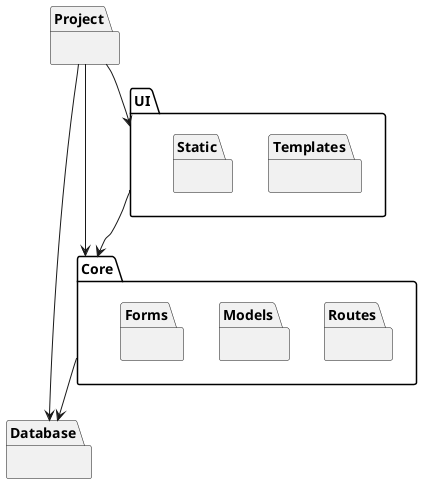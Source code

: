 @startuml

package "Project" {
}

package "Core" {
    package "Routes" {
    }
    package "Models" {
    }
    package "Forms" {
    }
}

package "UI" {
    package "Templates" {
    }
    package "Static" {
    }
}

package "Database" {
}

Project --> Core
Project --> UI
Project --> Database

Core --> Database
UI --> Core

@enduml